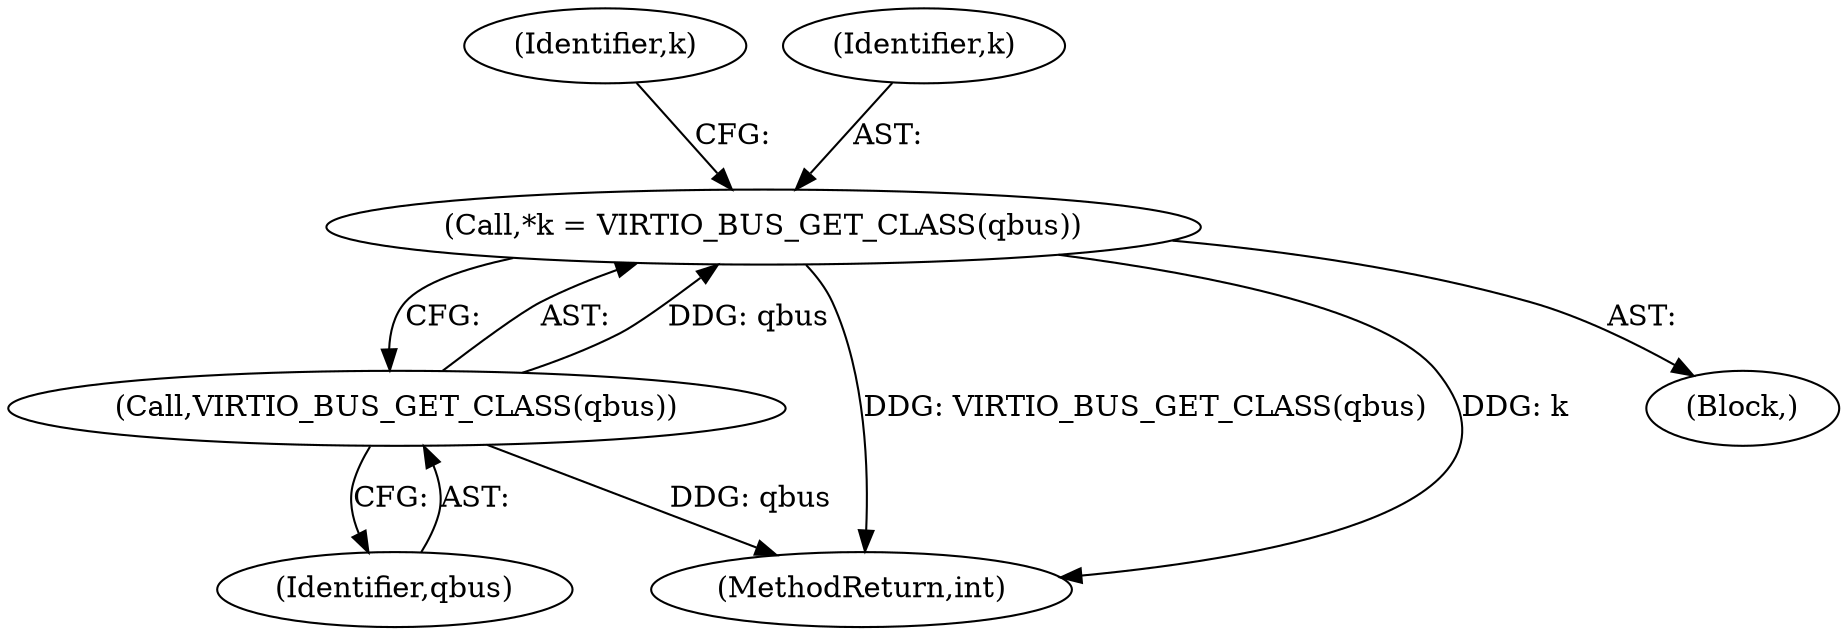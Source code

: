 digraph "0_qemu_a890a2f9137ac3cf5b607649e66a6f3a5512d8dc@pointer" {
"1000112" [label="(Call,*k = VIRTIO_BUS_GET_CLASS(qbus))"];
"1000114" [label="(Call,VIRTIO_BUS_GET_CLASS(qbus))"];
"1000415" [label="(MethodReturn,int)"];
"1000104" [label="(Block,)"];
"1000115" [label="(Identifier,qbus)"];
"1000112" [label="(Call,*k = VIRTIO_BUS_GET_CLASS(qbus))"];
"1000114" [label="(Call,VIRTIO_BUS_GET_CLASS(qbus))"];
"1000118" [label="(Identifier,k)"];
"1000113" [label="(Identifier,k)"];
"1000112" -> "1000104"  [label="AST: "];
"1000112" -> "1000114"  [label="CFG: "];
"1000113" -> "1000112"  [label="AST: "];
"1000114" -> "1000112"  [label="AST: "];
"1000118" -> "1000112"  [label="CFG: "];
"1000112" -> "1000415"  [label="DDG: VIRTIO_BUS_GET_CLASS(qbus)"];
"1000112" -> "1000415"  [label="DDG: k"];
"1000114" -> "1000112"  [label="DDG: qbus"];
"1000114" -> "1000115"  [label="CFG: "];
"1000115" -> "1000114"  [label="AST: "];
"1000114" -> "1000415"  [label="DDG: qbus"];
}
